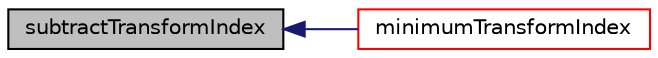 digraph "subtractTransformIndex"
{
  bgcolor="transparent";
  edge [fontname="Helvetica",fontsize="10",labelfontname="Helvetica",labelfontsize="10"];
  node [fontname="Helvetica",fontsize="10",shape=record];
  rankdir="LR";
  Node1 [label="subtractTransformIndex",height=0.2,width=0.4,color="black", fillcolor="grey75", style="filled", fontcolor="black"];
  Node1 -> Node2 [dir="back",color="midnightblue",fontsize="10",style="solid",fontname="Helvetica"];
  Node2 [label="minimumTransformIndex",height=0.2,width=0.4,color="red",URL="$a00944.html#a04e21c130b9d8ea99110bb3a068e5cb1",tooltip="Combine two transformIndices. "];
}
